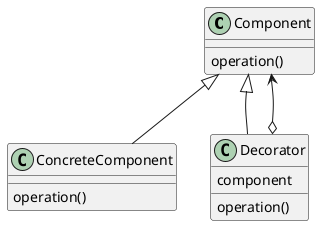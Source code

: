@startuml

class Component {
    operation()
}
class ConcreteComponent {
    operation()
}
class Decorator {
    component
    operation()
}

Component <|-- ConcreteComponent
Component <|-- Decorator
Decorator o--> Component

@enduml